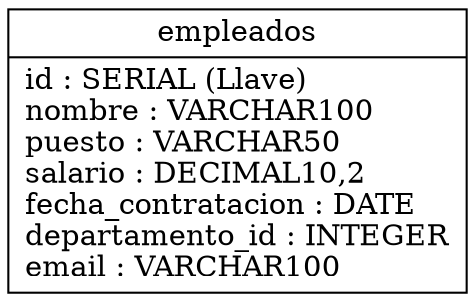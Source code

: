 digraph G {
rankdir=TB;
node [shape=record];
empleados [label="{empleados|id : SERIAL (Llave)\lnombre : VARCHAR100\lpuesto : VARCHAR50\lsalario : DECIMAL10,2\lfecha_contratacion : DATE\ldepartamento_id : INTEGER\lemail : VARCHAR100\l}"];
empleados [label="{empleados|id : SERIAL (Llave)\lnombre : VARCHAR100\lpuesto : VARCHAR50\lsalario : DECIMAL10,2\lfecha_contratacion : DATE\ldepartamento_id : INTEGER\lemail : VARCHAR100\l}"];
}
